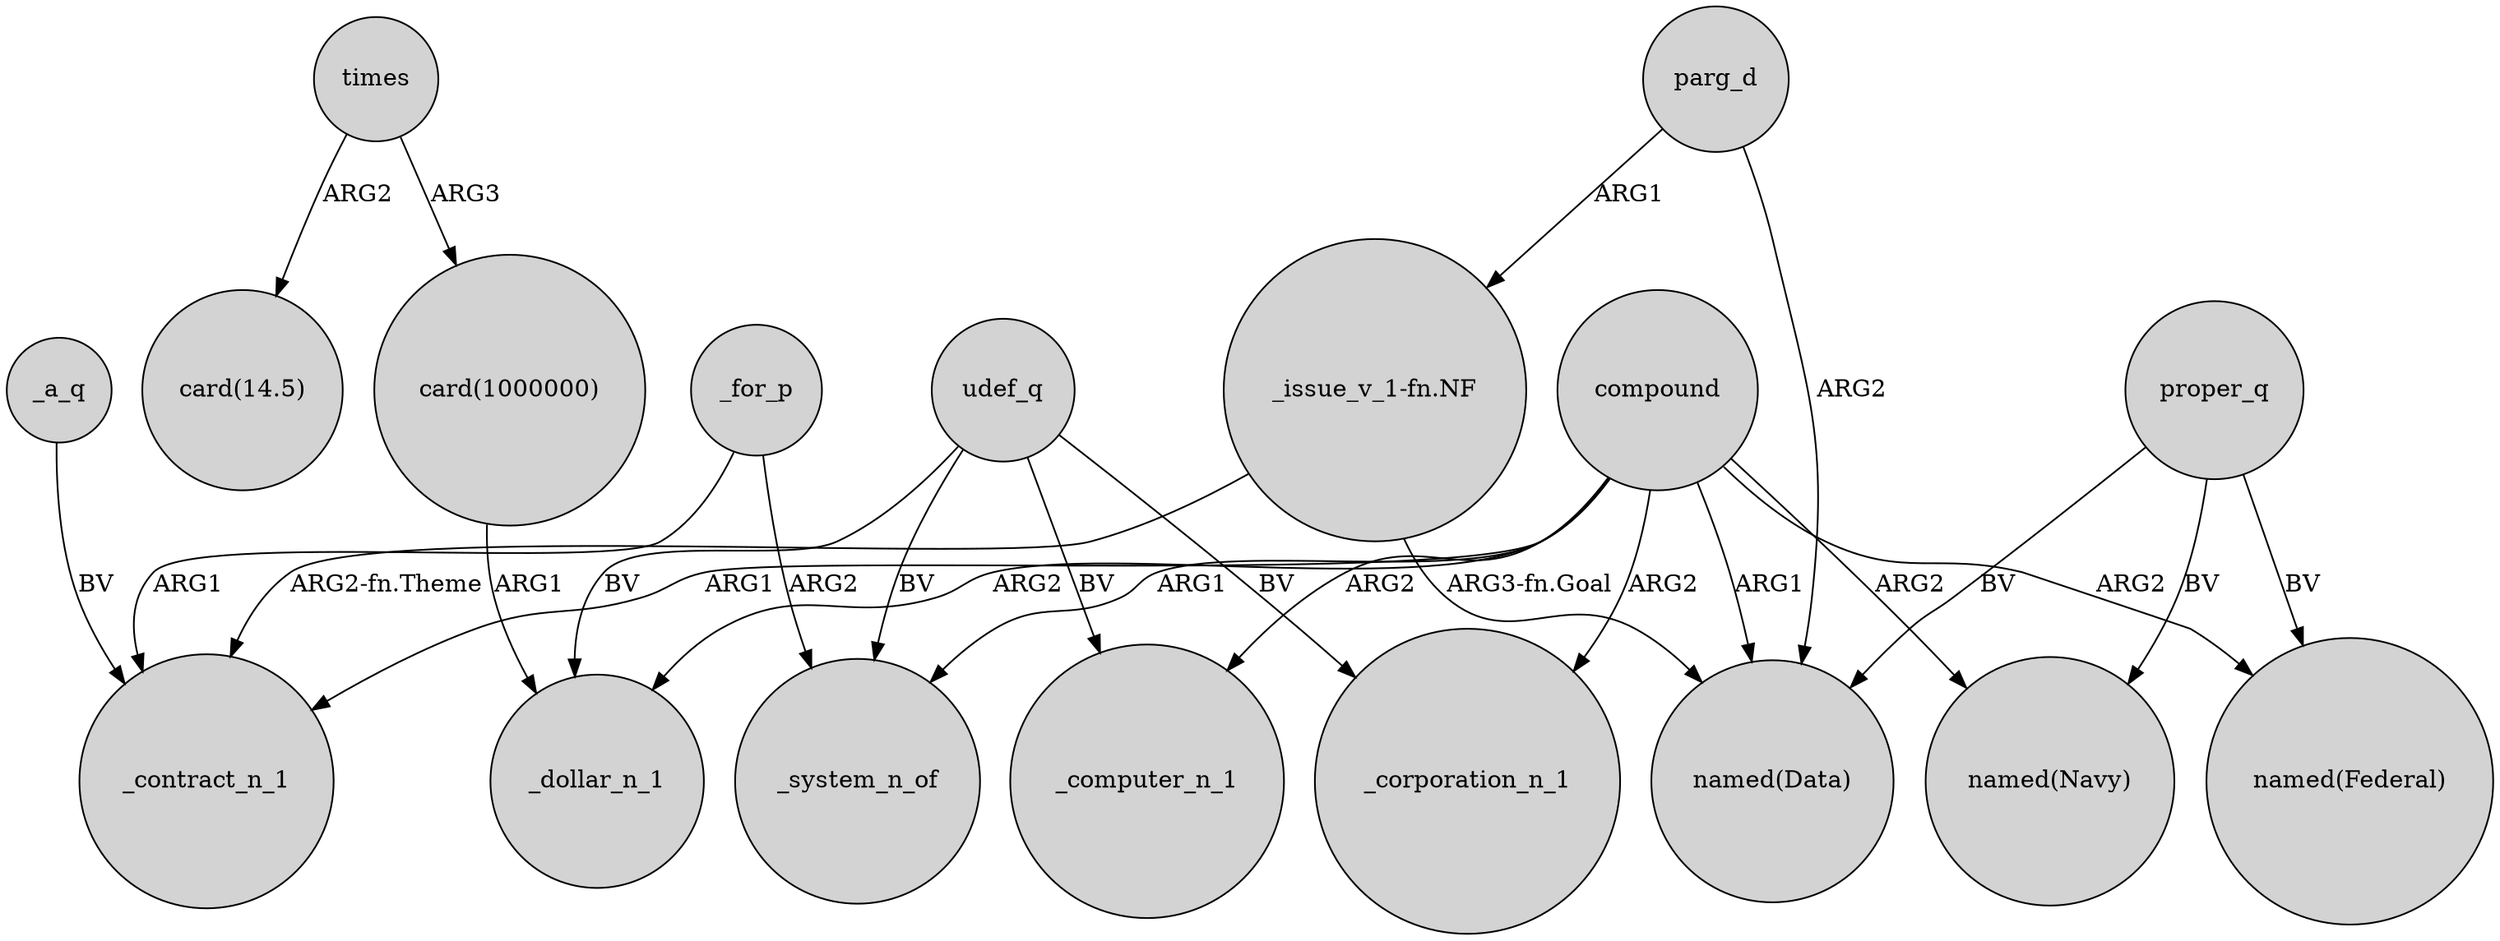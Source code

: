 digraph {
	node [shape=circle style=filled]
	"card(1000000)" -> _dollar_n_1 [label=ARG1]
	times -> "card(14.5)" [label=ARG2]
	"_issue_v_1-fn.NF" -> "named(Data)" [label="ARG3-fn.Goal"]
	compound -> _system_n_of [label=ARG1]
	compound -> _corporation_n_1 [label=ARG2]
	compound -> "named(Navy)" [label=ARG2]
	udef_q -> _system_n_of [label=BV]
	compound -> _contract_n_1 [label=ARG1]
	_a_q -> _contract_n_1 [label=BV]
	udef_q -> _computer_n_1 [label=BV]
	compound -> _computer_n_1 [label=ARG2]
	udef_q -> _corporation_n_1 [label=BV]
	_for_p -> _system_n_of [label=ARG2]
	parg_d -> "_issue_v_1-fn.NF" [label=ARG1]
	parg_d -> "named(Data)" [label=ARG2]
	proper_q -> "named(Navy)" [label=BV]
	proper_q -> "named(Data)" [label=BV]
	times -> "card(1000000)" [label=ARG3]
	compound -> "named(Data)" [label=ARG1]
	proper_q -> "named(Federal)" [label=BV]
	"_issue_v_1-fn.NF" -> _contract_n_1 [label="ARG2-fn.Theme"]
	compound -> _dollar_n_1 [label=ARG2]
	compound -> "named(Federal)" [label=ARG2]
	_for_p -> _contract_n_1 [label=ARG1]
	udef_q -> _dollar_n_1 [label=BV]
}

